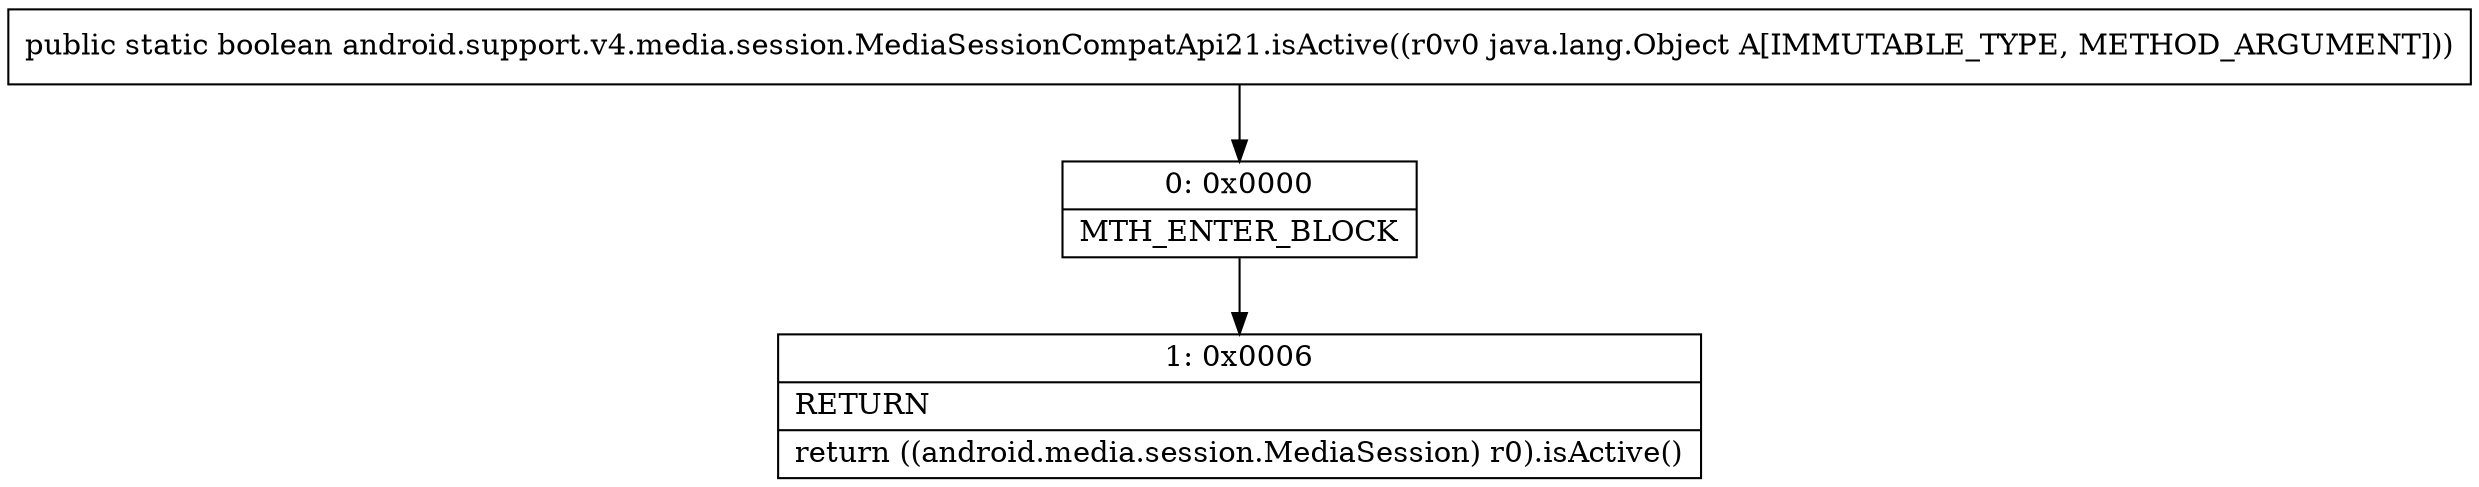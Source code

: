 digraph "CFG forandroid.support.v4.media.session.MediaSessionCompatApi21.isActive(Ljava\/lang\/Object;)Z" {
Node_0 [shape=record,label="{0\:\ 0x0000|MTH_ENTER_BLOCK\l}"];
Node_1 [shape=record,label="{1\:\ 0x0006|RETURN\l|return ((android.media.session.MediaSession) r0).isActive()\l}"];
MethodNode[shape=record,label="{public static boolean android.support.v4.media.session.MediaSessionCompatApi21.isActive((r0v0 java.lang.Object A[IMMUTABLE_TYPE, METHOD_ARGUMENT])) }"];
MethodNode -> Node_0;
Node_0 -> Node_1;
}

